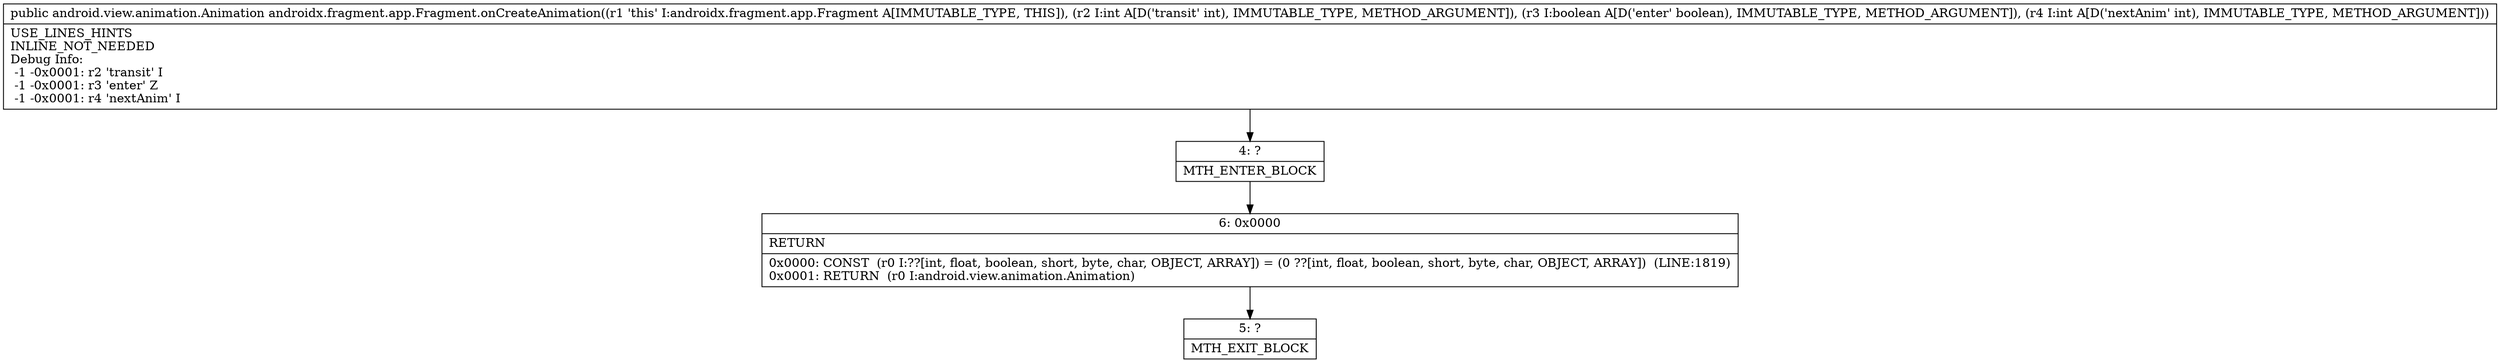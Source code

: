 digraph "CFG forandroidx.fragment.app.Fragment.onCreateAnimation(IZI)Landroid\/view\/animation\/Animation;" {
Node_4 [shape=record,label="{4\:\ ?|MTH_ENTER_BLOCK\l}"];
Node_6 [shape=record,label="{6\:\ 0x0000|RETURN\l|0x0000: CONST  (r0 I:??[int, float, boolean, short, byte, char, OBJECT, ARRAY]) = (0 ??[int, float, boolean, short, byte, char, OBJECT, ARRAY])  (LINE:1819)\l0x0001: RETURN  (r0 I:android.view.animation.Animation) \l}"];
Node_5 [shape=record,label="{5\:\ ?|MTH_EXIT_BLOCK\l}"];
MethodNode[shape=record,label="{public android.view.animation.Animation androidx.fragment.app.Fragment.onCreateAnimation((r1 'this' I:androidx.fragment.app.Fragment A[IMMUTABLE_TYPE, THIS]), (r2 I:int A[D('transit' int), IMMUTABLE_TYPE, METHOD_ARGUMENT]), (r3 I:boolean A[D('enter' boolean), IMMUTABLE_TYPE, METHOD_ARGUMENT]), (r4 I:int A[D('nextAnim' int), IMMUTABLE_TYPE, METHOD_ARGUMENT]))  | USE_LINES_HINTS\lINLINE_NOT_NEEDED\lDebug Info:\l  \-1 \-0x0001: r2 'transit' I\l  \-1 \-0x0001: r3 'enter' Z\l  \-1 \-0x0001: r4 'nextAnim' I\l}"];
MethodNode -> Node_4;Node_4 -> Node_6;
Node_6 -> Node_5;
}

